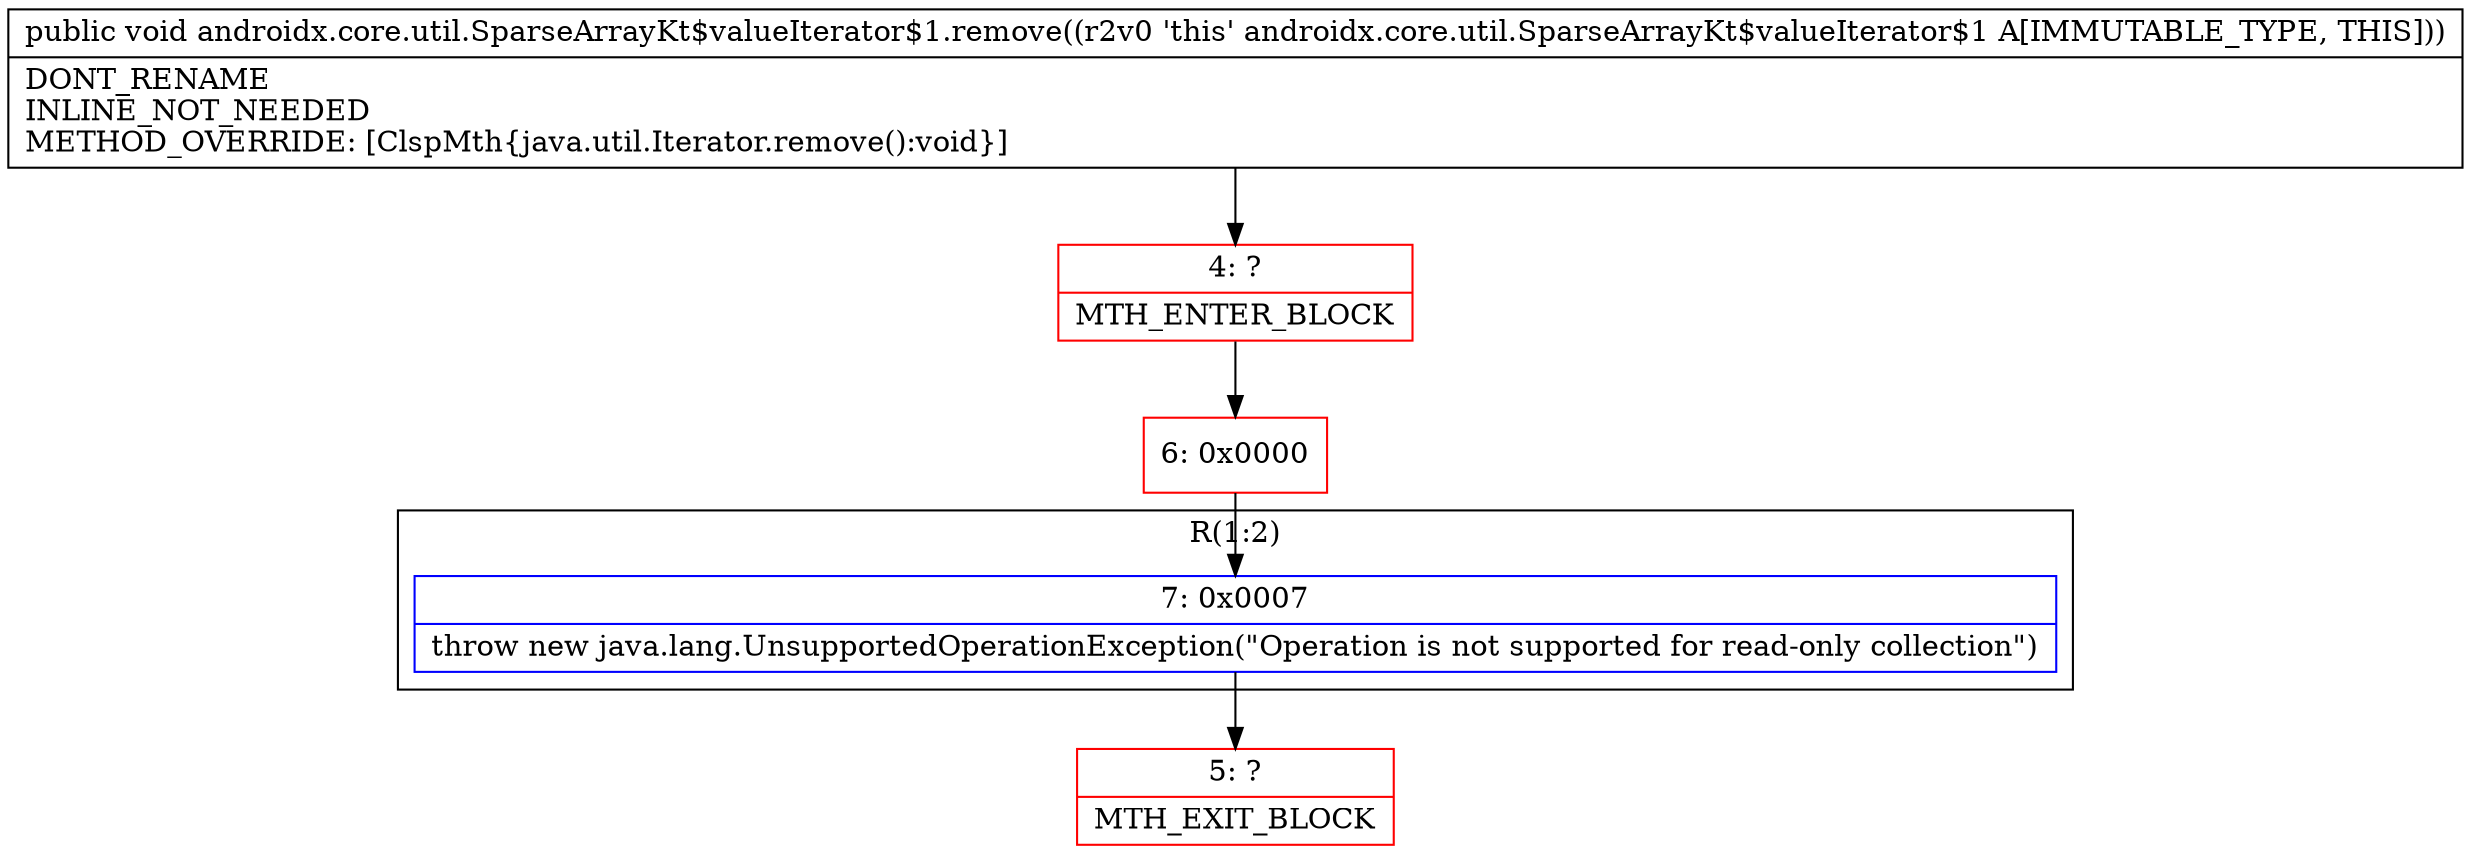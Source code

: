 digraph "CFG forandroidx.core.util.SparseArrayKt$valueIterator$1.remove()V" {
subgraph cluster_Region_460519165 {
label = "R(1:2)";
node [shape=record,color=blue];
Node_7 [shape=record,label="{7\:\ 0x0007|throw new java.lang.UnsupportedOperationException(\"Operation is not supported for read\-only collection\")\l}"];
}
Node_4 [shape=record,color=red,label="{4\:\ ?|MTH_ENTER_BLOCK\l}"];
Node_6 [shape=record,color=red,label="{6\:\ 0x0000}"];
Node_5 [shape=record,color=red,label="{5\:\ ?|MTH_EXIT_BLOCK\l}"];
MethodNode[shape=record,label="{public void androidx.core.util.SparseArrayKt$valueIterator$1.remove((r2v0 'this' androidx.core.util.SparseArrayKt$valueIterator$1 A[IMMUTABLE_TYPE, THIS]))  | DONT_RENAME\lINLINE_NOT_NEEDED\lMETHOD_OVERRIDE: [ClspMth\{java.util.Iterator.remove():void\}]\l}"];
MethodNode -> Node_4;Node_7 -> Node_5;
Node_4 -> Node_6;
Node_6 -> Node_7;
}

